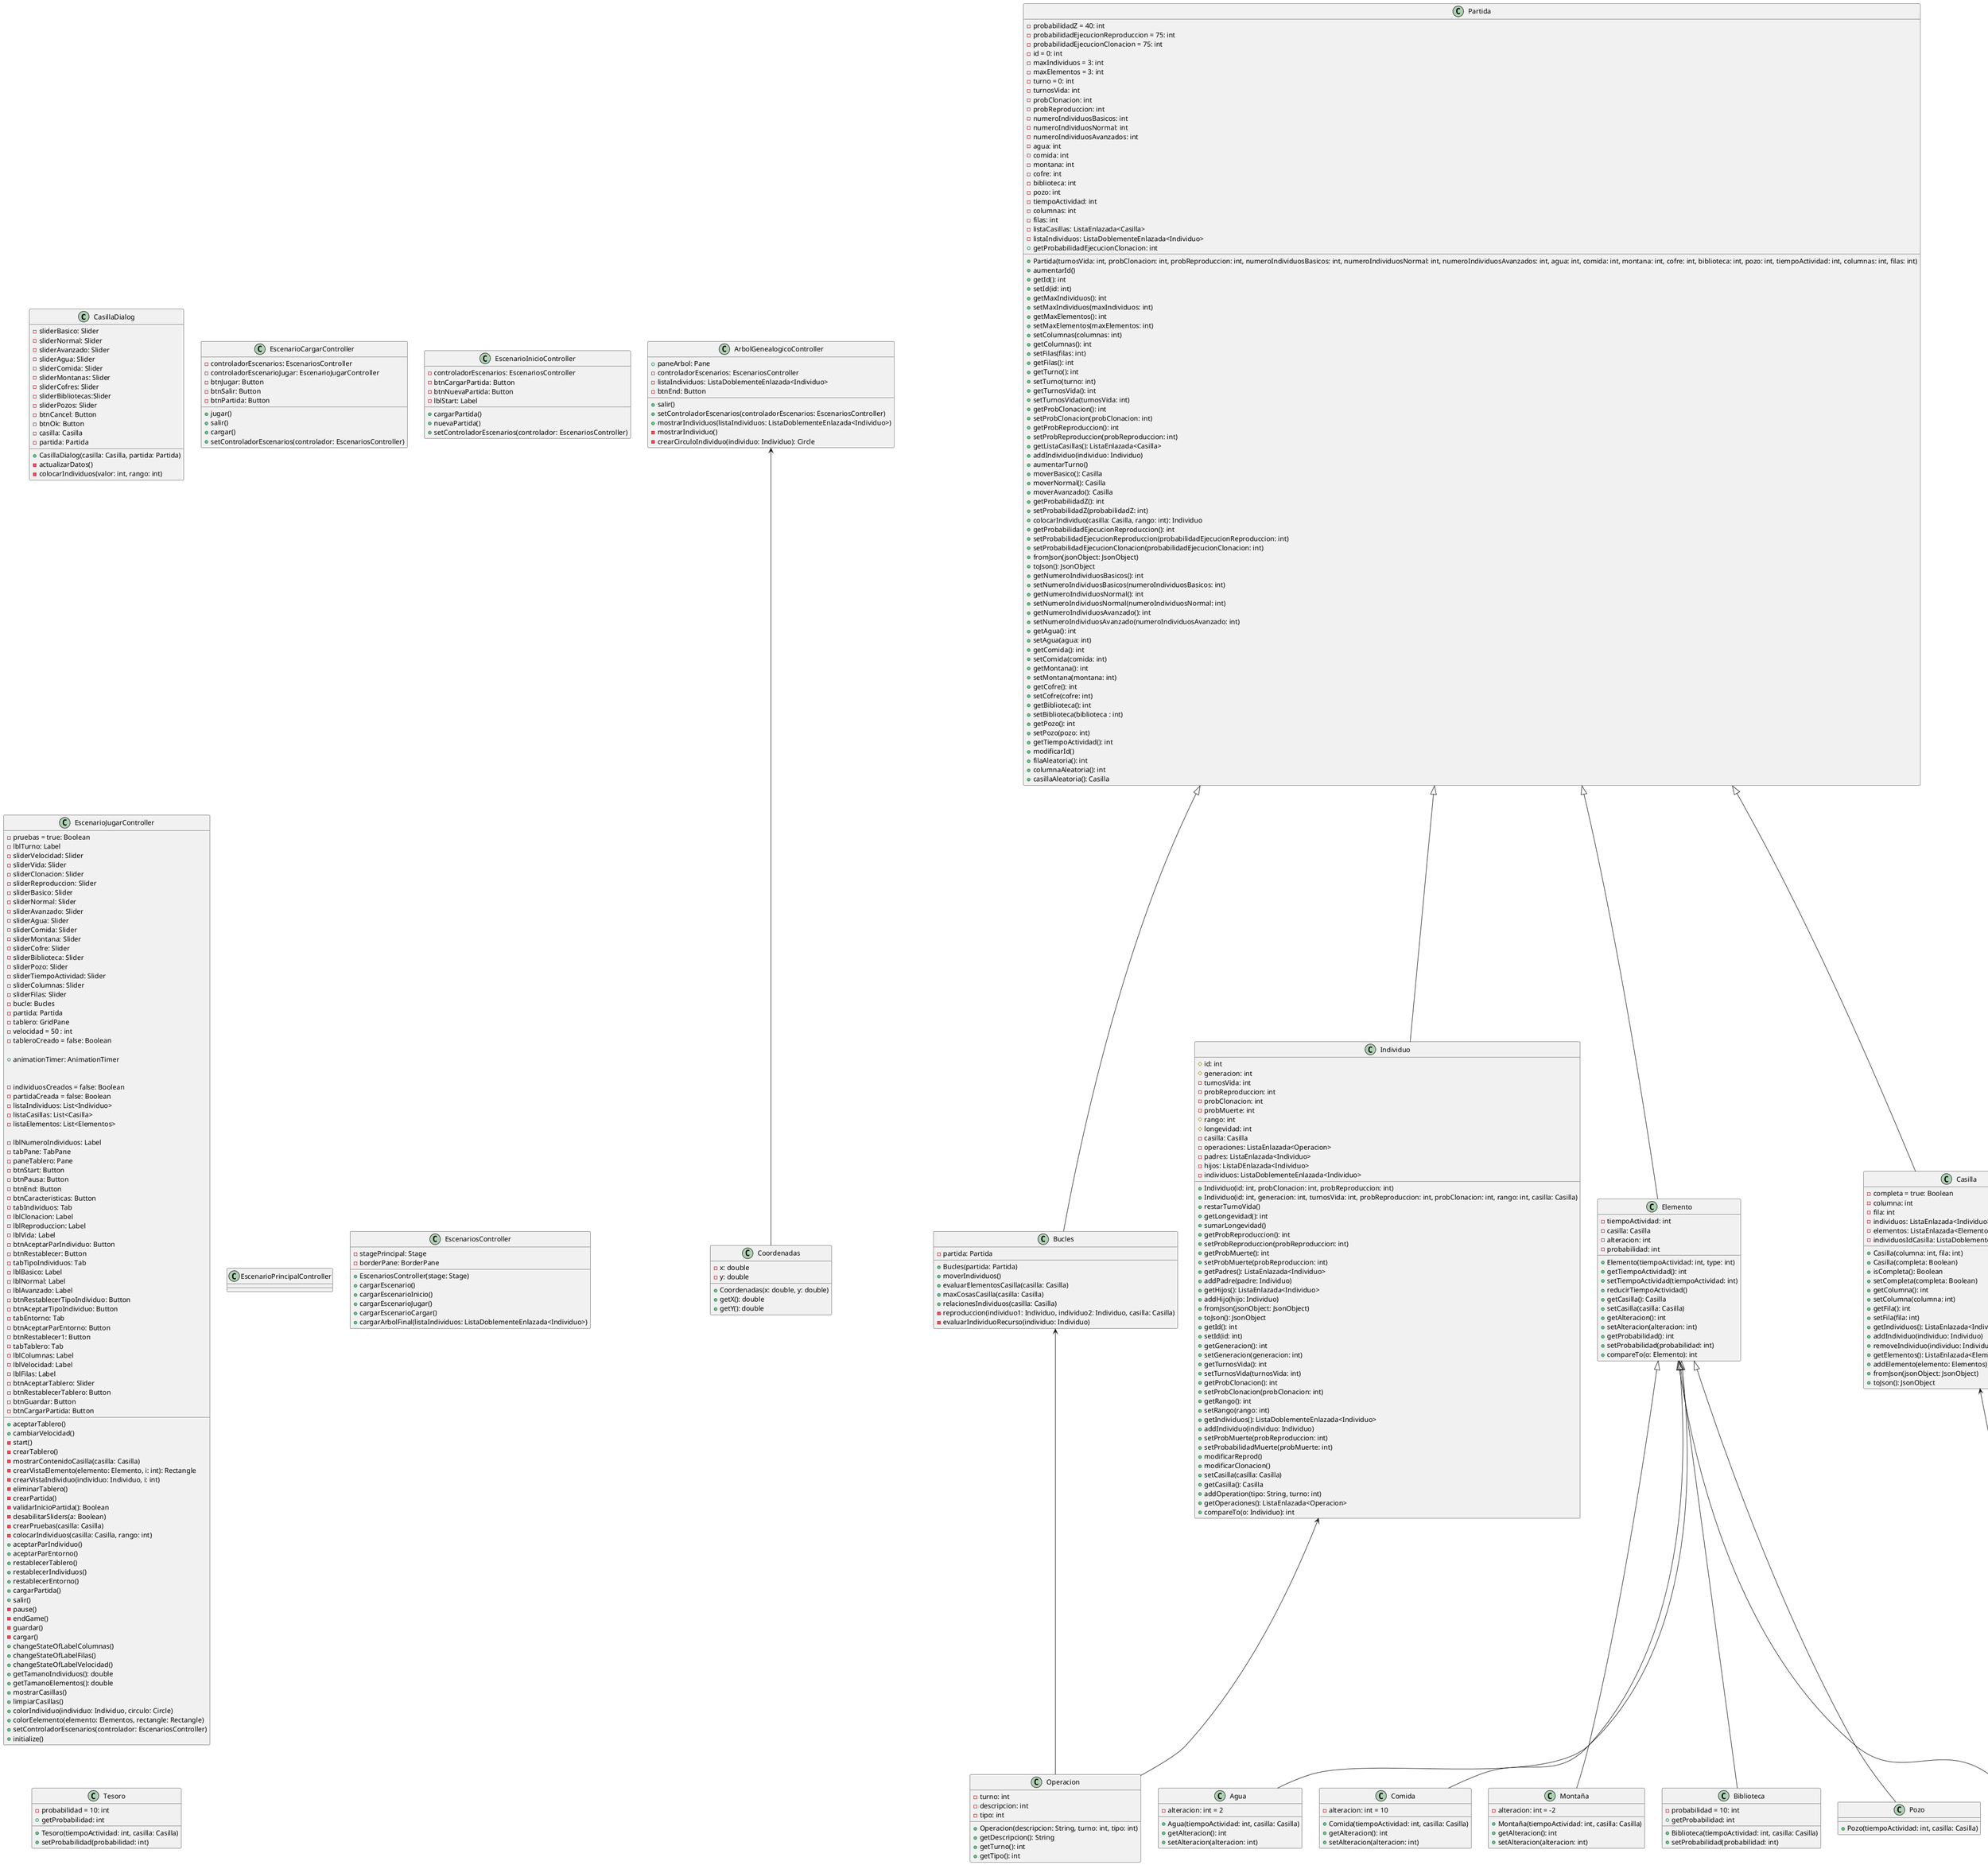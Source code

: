 @startuml
'https://plantuml.com/class-diagram

class CasillaDialog
class ArbolGenealogicoController
class EscenarioCargarController
class EscenarioInicioController
class EscenarioJugarController
class EscenarioPrincipalController
class EscenariosController

class Partida
class Bucles
class Elemento
class Individuo
class Casilla
class Operacion

class Agua
class Comida
class Montaña
class Tesoro
class Biblioteca
class Pozo

Partida <|-- Bucles
Partida <|-- Elemento
Partida <|-- Individuo
Partida <|-- Casilla

class Partida{
-probabilidadZ = 40: int
-probabilidadEjecucionReproduccion = 75: int
-probabilidadEjecucionClonacion = 75: int
-id = 0: int
-maxIndividuos = 3: int
-maxElementos = 3: int
-turno = 0: int
-turnosVida: int
-probClonacion: int
-probReproduccion: int
-numeroIndividuosBasicos: int
-numeroIndividuosNormal: int
-numeroIndividuosAvanzados: int
-agua: int
-comida: int
-montana: int
-cofre: int
-biblioteca: int
-pozo: int
-tiempoActividad: int
-columnas: int
-filas: int
-listaCasillas: ListaEnlazada<Casilla>
-listaIndividuos: ListaDoblementeEnlazada<Individuo>
+Partida(turnosVida: int, probClonacion: int, probReproduccion: int, numeroIndividuosBasicos: int, numeroIndividuosNormal: int, numeroIndividuosAvanzados: int, agua: int, comida: int, montana: int, cofre: int, biblioteca: int, pozo: int, tiempoActividad: int, columnas: int, filas: int)
+aumentarId()
+getId(): int
+setId(id: int)
+getMaxIndividuos(): int
+setMaxIndividuos(maxIndividuos: int)
+getMaxElementos(): int
+setMaxElementos(maxElementos: int)
+setColumnas(columnas: int)
+getColumnas(): int
+setFilas(filas: int)
+getFilas(): int
+getTurno(): int
+setTurno(turno: int)
+getTurnosVida(): int
+setTurnosVida(turnosVida: int)
+getProbClonacion(): int
+setProbClonacion(probClonacion: int)
+getProbReproduccion(): int
+setProbReproduccion(probReproduccion: int)
+getListaCasillas(): ListaEnlazada<Casilla>
+addIndividuo(individuo: Individuo)
+aumentarTurno()
+moverBasico(): Casilla
+moverNormal(): Casilla
+moverAvanzado(): Casilla
+getProbabilidadZ(): int
+setProbabilidadZ(probabilidadZ: int)
+colocarIndividuo(casilla: Casilla, rango: int): Individuo
+getProbabilidadEjecucionReproduccion(): int
+setProbabilidadEjecucionReproduccion(probabilidadEjecucionReproduccion: int)
+getProbabilidadEjecucionClonacion: int
+setProbabilidadEjecucionClonacion(probabilidadEjecucionClonacion: int)
+fromJson(jsonObject: JsonObject)
+toJson(): JsonObject
+getNumeroIndividuosBasicos(): int
+setNumeroIndividuosBasicos(numeroIndividuosBasicos: int)
+getNumeroIndividuosNormal(): int
+setNumeroIndividuosNormal(numeroIndividuosNormal: int)
+getNumeroIndividuosAvanzado(): int
+setNumeroIndividuosAvanzado(numeroIndividuosAvanzado: int)
+getAgua(): int
+setAgua(agua: int)
+getComida(): int
+setComida(comida: int)
+getMontana(): int
+setMontana(montana: int)
+getCofre(): int
+setCofre(cofre: int)
+getBiblioteca(): int
+setBiblioteca(biblioteca : int)
+getPozo(): int
+setPozo(pozo: int)
+getTiempoActividad(): int
+modificarId()
+filaAleatoria(): int
+columnaAleatoria(): int
+casillaAleatoria(): Casilla
}

class Individuo{
#id: int
#generacion: int
-turnosVida: int
-probReproduccion: int
-probClonacion: int
-probMuerte: int
#rango: int
#longevidad: int
-casilla: Casilla
-operaciones: ListaEnlazada<Operacion>
-padres: ListaEnlazada<Individuo>
-hijos: ListaDEnlazada<Individuo>
-individuos: ListaDoblementeEnlazada<Individuo>
+Individuo(id: int, probClonacion: int, probReproduccion: int)
+Individuo(id: int, generacion: int, turnosVida: int, probReproduccion: int, probClonacion: int, rango: int, casilla: Casilla)
+restarTurnoVida()
+getLongevidad(): int
+sumarLongevidad()
+getProbReproduccion(): int
+setProbReproduccion(probReproduccion: int)
+getProbMuerte(): int
+setProbMuerte(probReproduccion: int)
+getPadres(): ListaEnlazada<Individuo>
+addPadre(padre: Individuo)
+getHijos(): ListaEnlazada<Individuo>
+addHijo(hijo: Individuo)
+fromJson(jsonObject: JsonObject)
+toJson(): JsonObject
+getId(): int
+setId(id: int)
+getGeneracion(): int
+setGeneracion(generacion: int)
+getTurnosVida(): int
+setTurnosVida(turnosVida: int)
+getProbClonacion(): int
+setProbClonacion(probClonacion: int)
+getRango(): int
+setRango(rango: int)
+getIndividuos(): ListaDoblementeEnlazada<Individuo>
+addIndividuo(individuo: Individuo)
+setProbMuerte(probReproduccion: int)
+setProbabilidadMuerte(probMuerte: int)
+modificarReprod()
+modificarClonacion()
+setCasilla(casilla: Casilla)
+getCasilla(): Casilla
+addOperation(tipo: String, turno: int)
+getOperaciones(): ListaEnlazada<Operacion>
+compareTo(o: Individuo): int
}

Elemento <|-- Agua
Elemento <|-- Comida
Elemento <|-- Montaña
Elemento <|-- Cofre
Elemento <|-- Biblioteca
Elemento <|-- Pozo

class Elemento{
-tiempoActividad: int
-casilla: Casilla
-alteracion: int
-probabilidad: int
+Elemento(tiempoActividad: int, type: int)
+getTiempoActividad(): int
+setTiempoActividad(tiempoActividad: int)
+reducirTiempoActividad()
+getCasilla(): Casilla
+setCasilla(casilla: Casilla)
+getAlteracion(): int
+setAlteracion(alteracion: int)
+getProbabilidad(): int
+setProbabilidad(probabilidad: int)
+compareTo(o: Elemento): int
}

class Agua{
-alteracion: int = 2
+Agua(tiempoActividad: int, casilla: Casilla)
+getAlteracion(): int
+setAlteracion(alteracion: int)
}

class Comida{
-alteracion: int = 10
+Comida(tiempoActividad: int, casilla: Casilla)
+getAlteracion(): int
+setAlteracion(alteracion: int)
}

class Montaña{
-alteracion: int = -2
+Montaña(tiempoActividad: int, casilla: Casilla)
+getAlteracion(): int
+setAlteracion(alteracion: int)
}

class Tesoro{
-probabilidad = 10: int
+Tesoro(tiempoActividad: int, casilla: Casilla)
+getProbabilidad: int
+setProbabilidad(probabilidad: int)
}

class Biblioteca{
-probabilidad = 10: int
+Biblioteca(tiempoActividad: int, casilla: Casilla)
+getProbabilidad: int
+setProbabilidad(probabilidad: int)
}

class Pozo{
+Pozo(tiempoActividad: int, casilla: Casilla)
}

class Bucles{
-partida: Partida
+Bucles(partida: Partida)
+moverIndividuos()
+evaluarElementosCasilla(casilla: Casilla)
+maxCosasCasilla(casilla: Casilla)
+relacionesIndividuos(casilla: Casilla)
-reproduccion(individuo1: Individuo, individuo2: Individuo, casilla: Casilla)
-evaluarIndividuoRecurso(individuo: Individuo)
}

Casilla <-- Pane

class Casilla{
-completa = true: Boolean
-columna: int
-fila: int
-individuos: ListaEnlazada<Individuo>
-elementos: ListaEnlazada<Elemento>
+Casilla(columna: int, fila: int)
+Casilla(completa: Boolean)
+isCompleta(): Boolean
+setCompleta(completa: Boolean)
+getColumna(): int
+setColumna(columna: int)
+getFila(): int
+setFila(fila: int)
+getIndividuos(): ListaEnlazada<Individuo>
+addIndividuo(individuo: Individuo)
+removeIndividuo(individuo: Individuo)
+getElementos(): ListaEnlazada<Elemento>
+addElemento(elemento: Elementos)
-individuosIdCasilla: ListaDoblementeEnlazada<Integer>
+fromJson(jsonObject: JsonObject)
+toJson(): JsonObject
}

Bucles <-- Operacion
Individuo <-- Operacion

class Operacion{
-turno: int
-descripcion: int
-tipo: int
+Operacion(descripcion: String, turno: int, tipo: int)
+getDescripcion(): String
+getTurno(): int
+getTipo(): int
}

class CasillaDialog{
-sliderBasico: Slider
-sliderNormal: Slider
-sliderAvanzado: Slider
-sliderAgua: Slider
-sliderComida: Slider
-sliderMontanas: Slider
-sliderCofres: Slider
-sliderBibliotecas:Slider
-sliderPozos: Slider
-btnCancel: Button
-btnOk: Button
-casilla: Casilla
-partida: Partida
+CasillaDialog(casilla: Casilla, partida: Partida)
-actualizarDatos()
-colocarIndividuos(valor: int, rango: int)
}

class ArbolGenealogicoController{
+paneArbol: Pane
-controladorEscenarios: EscenariosController
-listaIndividuos: ListaDoblementeEnlazada<Individuo>
-btnEnd: Button
+salir()
+setControladorEscenarios(controladorEscenarios: EscenariosController)
+mostrarIndividuos(listaIndividuos: ListaDoblementeEnlazada<Individuo>)
-mostrarIndividuo()
-crearCirculoIndividuo(individuo: Individuo): Circle
}

ArbolGenealogicoController <-- Coordenadas

class Coordenadas{
-x: double
-y: double
+Coordenadas(x: double, y: double)
+getX(): double
+getY(): double
}

class EscenarioCargarController{
-controladorEscenarios: EscenariosController
-controladorEscenarioJugar: EscenarioJugarController
-btnJugar: Button
-btnSalir: Button
-btnPartida: Button
+jugar()
+salir()
+cargar()
+setControladorEscenarios(controlador: EscenariosController)
}


class EscenarioInicioController{
-controladorEscenarios: EscenariosController
-btnCargarPartida: Button
-btnNuevaPartida: Button
-lblStart: Label
+cargarPartida()
+nuevaPartida()
+setControladorEscenarios(controlador: EscenariosController)
}

class EscenarioJugarController{
-pruebas = true: Boolean
-lblTurno: Label
-sliderVelocidad: Slider
-sliderVida: Slider
-sliderClonacion: Slider
-sliderReproduccion: Slider
-sliderBasico: Slider
-sliderNormal: Slider
-sliderAvanzado: Slider
-sliderAgua: Slider
-sliderComida: Slider
-sliderMontana: Slider
-sliderCofre: Slider
-sliderBiblioteca: Slider
-sliderPozo: Slider
-sliderTiempoActividad: Slider
-sliderColumnas: Slider
-sliderFilas: Slider
-bucle: Bucles
-partida: Partida
-tablero: GridPane
-velocidad = 50 : int
-tableroCreado = false: Boolean

+animationTimer: AnimationTimer
+aceptarTablero()
+cambiarVelocidad()
-start()
-crearTablero()
-mostrarContenidoCasilla(casilla: Casilla)
-crearVistaElemento(elemento: Elemento, i: int): Rectangle
-crearVistaIndividuo(individuo: Individuo, i: int)
-eliminarTablero()
-crearPartida()
-validarInicioPartida(): Boolean
-desabilitarSliders(a: Boolean)
-crearPruebas(casilla: Casilla)
-colocarIndividuos(casilla: Casilla, rango: int)


-individuosCreados = false: Boolean
-partidaCreada = false: Boolean
-listaIndividuos: List<Individuo>
-listaCasillas: List<Casilla>
-listaElementos: List<Elementos>

-lblNumeroIndividuos: Label
-tabPane: TabPane
-paneTablero: Pane
-btnStart: Button
-btnPausa: Button
-btnEnd: Button
-btnCaracteristicas: Button
-tabIndividuos: Tab
-lblClonacion: Label
-lblReproduccion: Label
-lblVida: Label
-btnAceptarParIndividuo: Button
-btnRestablecer: Button
-tabTipoIndividuos: Tab
-lblBasico: Label
-lblNormal: Label
-lblAvanzado: Label
-btnRestablecerTipoIndividuo: Button
-btnAceptarTipoIndividuo: Button
-tabEntorno: Tab
-btnAceptarParEntorno: Button
-btnRestablecer1: Button
-tabTablero: Tab
-lblColumnas: Label
-lblVelocidad: Label
-lblFilas: Label
-btnAceptarTablero: Slider
-btnRestablecerTablero: Button
-btnGuardar: Button
-btnCargarPartida: Button
+aceptarParIndividuo()
+aceptarParEntorno()
+restablecerTablero()
+restablecerIndividuos()
+restablecerEntorno()
+cargarPartida()
+salir()
-pause()
-endGame()
-guardar()
-cargar()
+changeStateOfLabelColumnas()
+changeStateOfLabelFilas()
+changeStateOfLabelVelocidad()
+getTamanoIndividuos(): double
+getTamanoElementos(): double
+mostrarCasillas()
+limpiarCasillas()
+colorIndividuo(individuo: Individuo, circulo: Circle)
+colorEelemento(elemento: Elementos, rectangle: Rectangle)
+setControladorEscenarios(controlador: EscenariosController)
+initialize()
}

class EscenarioPrincipalController{
}

class EscenariosController{
-stagePrincipal: Stage
-borderPane: BorderPane
+EscenariosController(stage: Stage)
+cargarEscenario()
+cargarEscenarioInicio()
+cargarEscenarioJugar()
+cargarEscenarioCargar()
+cargarArbolFinal(listaIndividuos: ListaDoblementeEnlazada<Individuo>)
}

@enduml